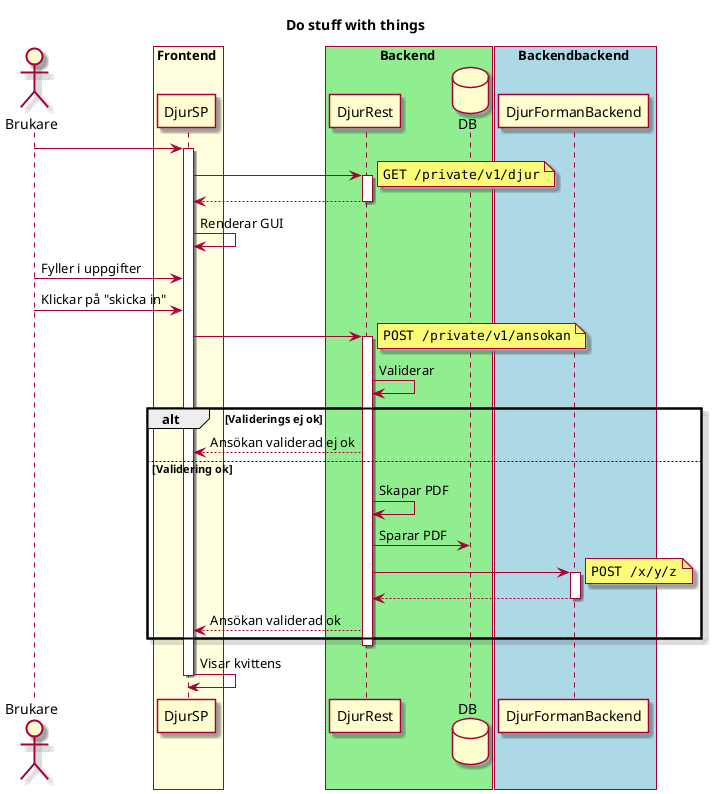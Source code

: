 @startuml sequence-diagram
title Do stuff with things

skin rose

actor Brukare

box Frontend #LightYellow
    participant DjurSP
end box

box Backend #LightGreen
    participant DjurRest
    database DB
end box

box Backendbackend #LightBlue
    participant DjurFormanBackend
end box

Brukare -> DjurSP
activate DjurSP
    DjurSP -> DjurRest
    activate DjurRest
        note right: ""GET /private/v1/djur""
        DjurRest --> DjurSP
    deactivate DjurRest

    DjurSP -> DjurSP: Renderar GUI

    Brukare -> DjurSP: Fyller i uppgifter

    Brukare -> DjurSP: Klickar på "skicka in"

    DjurSP -> DjurRest
    activate DjurRest
        note right: ""POST /private/v1/ansokan""
        DjurRest -> DjurRest: Validerar

        alt Validerings ej ok
            DjurRest --> DjurSP: Ansökan validerad ej ok
        else Validering ok
            DjurRest -> DjurRest: Skapar PDF
            DjurRest -> DB: Sparar PDF

            DjurRest -> DjurFormanBackend
            activate DjurFormanBackend
                note right: ""POST /x/y/z""
                DjurFormanBackend --> DjurRest
            deactivate DjurFormanBackend

            DjurRest --> DjurSP: Ansökan validerad ok
        end
    deactivate DjurRest

    DjurSP -> DjurSP: Visar kvittens
deactivate DjurSP
@enduml

@enduml

